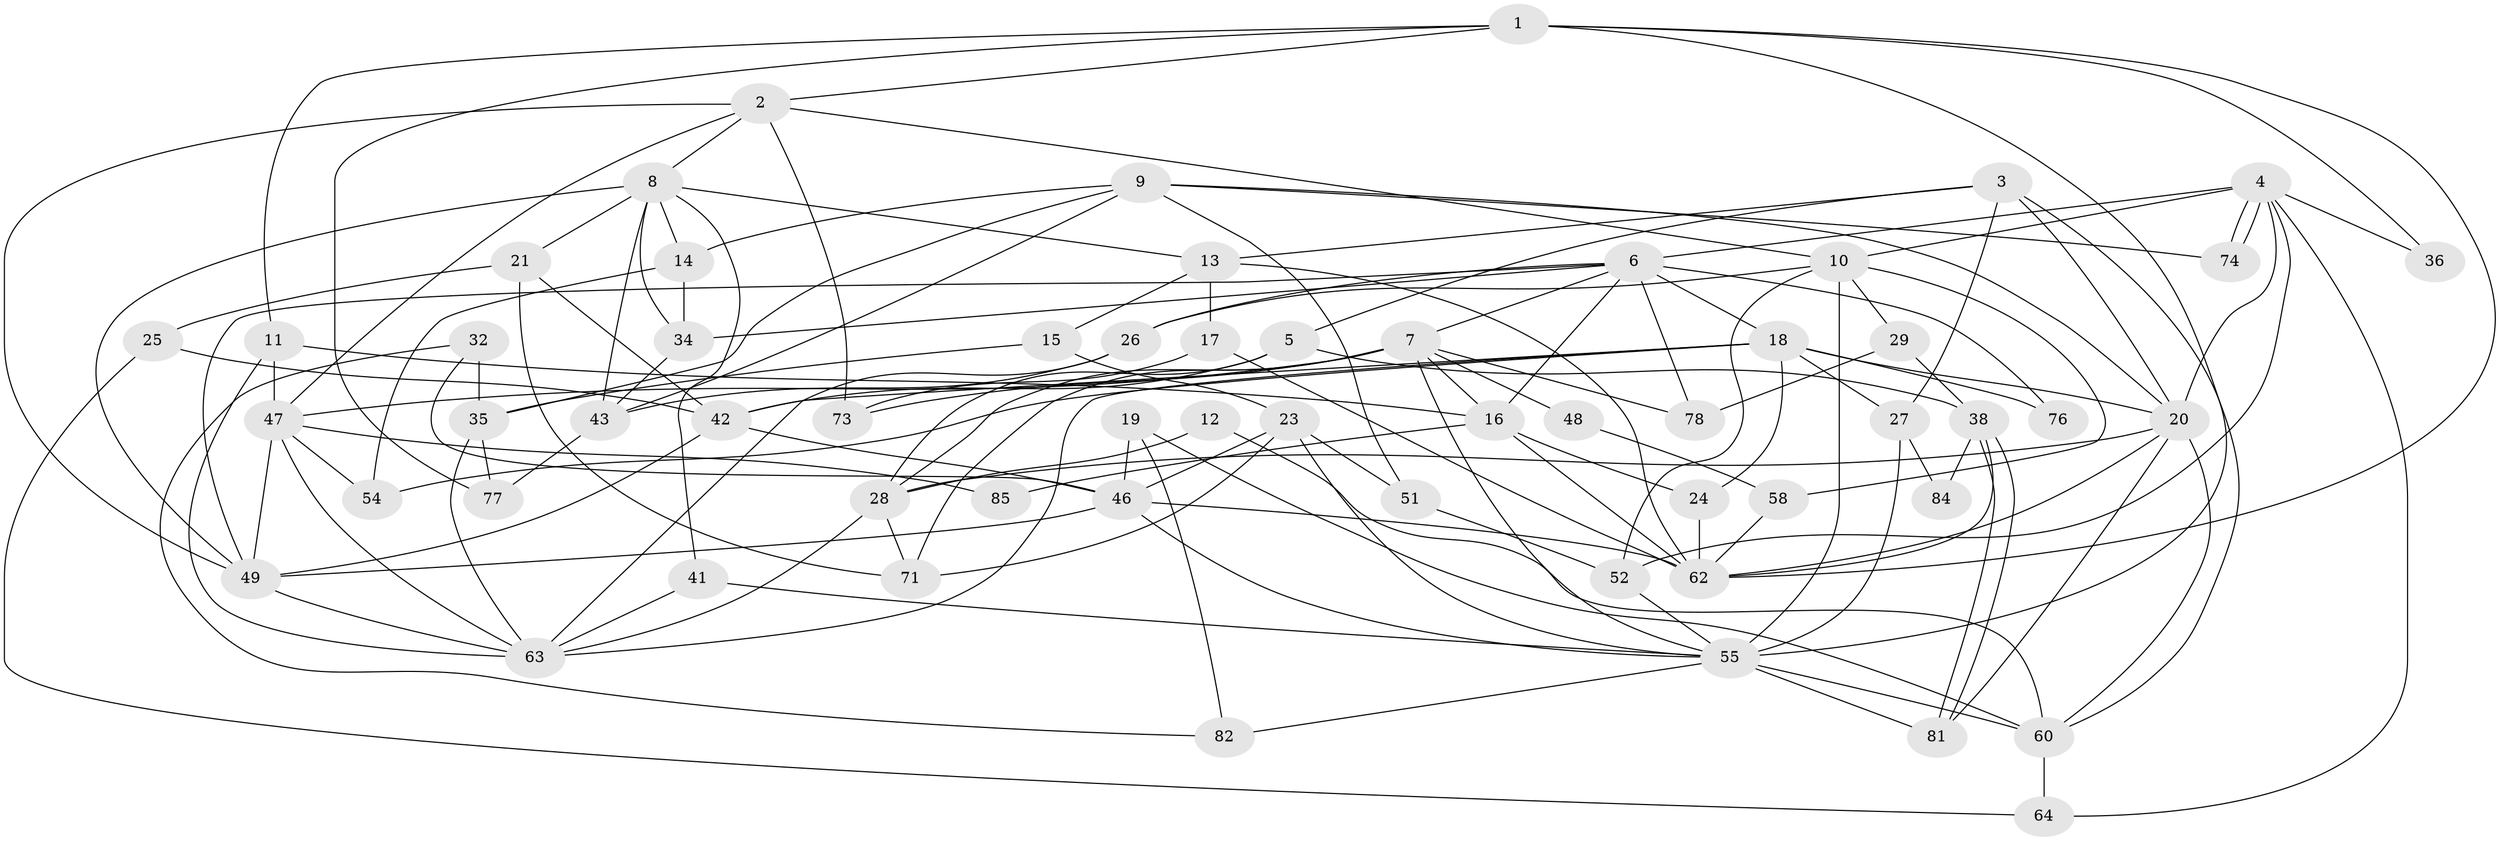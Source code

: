 // original degree distribution, {5: 0.16470588235294117, 3: 0.32941176470588235, 7: 0.07058823529411765, 4: 0.29411764705882354, 6: 0.058823529411764705, 2: 0.08235294117647059}
// Generated by graph-tools (version 1.1) at 2025/11/02/27/25 16:11:21]
// undirected, 59 vertices, 141 edges
graph export_dot {
graph [start="1"]
  node [color=gray90,style=filled];
  1 [super="+37"];
  2 [super="+75"];
  3;
  4 [super="+39"];
  5;
  6 [super="+59"];
  7 [super="+66"];
  8 [super="+30"];
  9 [super="+33"];
  10 [super="+56"];
  11;
  12;
  13;
  14;
  15;
  16 [super="+69"];
  17;
  18 [super="+44"];
  19;
  20 [super="+53"];
  21 [super="+22"];
  23 [super="+65"];
  24;
  25;
  26;
  27 [super="+57"];
  28 [super="+31"];
  29;
  32;
  34;
  35;
  36;
  38 [super="+40"];
  41;
  42 [super="+45"];
  43 [super="+72"];
  46 [super="+80"];
  47 [super="+67"];
  48;
  49 [super="+50"];
  51 [super="+70"];
  52;
  54;
  55 [super="+83"];
  58;
  60 [super="+61"];
  62 [super="+68"];
  63 [super="+79"];
  64;
  71;
  73;
  74;
  76;
  77;
  78;
  81;
  82;
  84;
  85;
  1 -- 11;
  1 -- 36;
  1 -- 62;
  1 -- 77;
  1 -- 2;
  1 -- 55;
  2 -- 47;
  2 -- 49;
  2 -- 8;
  2 -- 73;
  2 -- 10;
  3 -- 5;
  3 -- 13;
  3 -- 27;
  3 -- 20;
  3 -- 60;
  4 -- 64;
  4 -- 74;
  4 -- 74;
  4 -- 6;
  4 -- 52;
  4 -- 36;
  4 -- 20;
  4 -- 10;
  5 -- 42;
  5 -- 38;
  5 -- 28;
  6 -- 26;
  6 -- 49;
  6 -- 16;
  6 -- 18;
  6 -- 34;
  6 -- 76;
  6 -- 78;
  6 -- 7;
  7 -- 48;
  7 -- 71;
  7 -- 78;
  7 -- 55;
  7 -- 16;
  7 -- 73;
  7 -- 28;
  7 -- 47;
  8 -- 34;
  8 -- 41;
  8 -- 49;
  8 -- 13;
  8 -- 14;
  8 -- 21;
  8 -- 43;
  9 -- 20;
  9 -- 14;
  9 -- 43;
  9 -- 74;
  9 -- 51;
  9 -- 35;
  10 -- 52;
  10 -- 58;
  10 -- 26;
  10 -- 55;
  10 -- 29;
  11 -- 63;
  11 -- 47;
  11 -- 16;
  12 -- 28;
  12 -- 60;
  13 -- 15;
  13 -- 17;
  13 -- 62;
  14 -- 54;
  14 -- 34;
  15 -- 23 [weight=2];
  15 -- 35;
  16 -- 24;
  16 -- 62;
  16 -- 85;
  17 -- 62;
  17 -- 73;
  18 -- 54 [weight=2];
  18 -- 76;
  18 -- 27;
  18 -- 24;
  18 -- 63;
  18 -- 20;
  18 -- 42;
  19 -- 60;
  19 -- 46;
  19 -- 82;
  20 -- 81;
  20 -- 60;
  20 -- 28;
  20 -- 62;
  21 -- 25;
  21 -- 71;
  21 -- 42;
  23 -- 51;
  23 -- 55;
  23 -- 71;
  23 -- 46;
  24 -- 62;
  25 -- 42;
  25 -- 64;
  26 -- 63;
  26 -- 43;
  27 -- 55;
  27 -- 84;
  28 -- 63;
  28 -- 71;
  29 -- 78;
  29 -- 38;
  32 -- 82;
  32 -- 35;
  32 -- 46;
  34 -- 43;
  35 -- 77;
  35 -- 63;
  38 -- 81;
  38 -- 81;
  38 -- 84;
  38 -- 62;
  41 -- 55;
  41 -- 63;
  42 -- 49;
  42 -- 46;
  43 -- 77;
  46 -- 49;
  46 -- 55;
  46 -- 62;
  47 -- 49;
  47 -- 85;
  47 -- 54;
  47 -- 63;
  48 -- 58;
  49 -- 63;
  51 -- 52;
  52 -- 55;
  55 -- 81;
  55 -- 82;
  55 -- 60 [weight=2];
  58 -- 62;
  60 -- 64;
}
